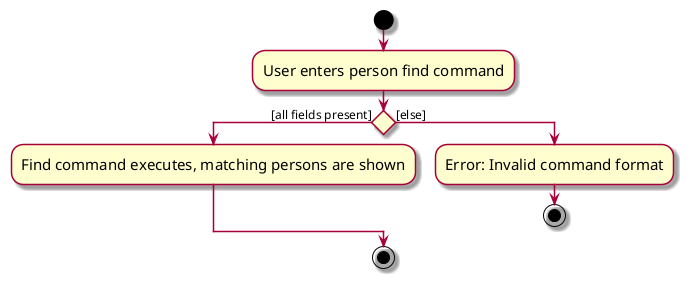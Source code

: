 @startuml
skin rose
skinparam ActivityFontSize 15
skinparam ArrowFontSize 12
start
:User enters person find command;
if () then ([all fields present])
    :Find command executes, matching persons are shown;
else ([else])
:Error: Invalid command format;
stop
endif
stop
@enduml
